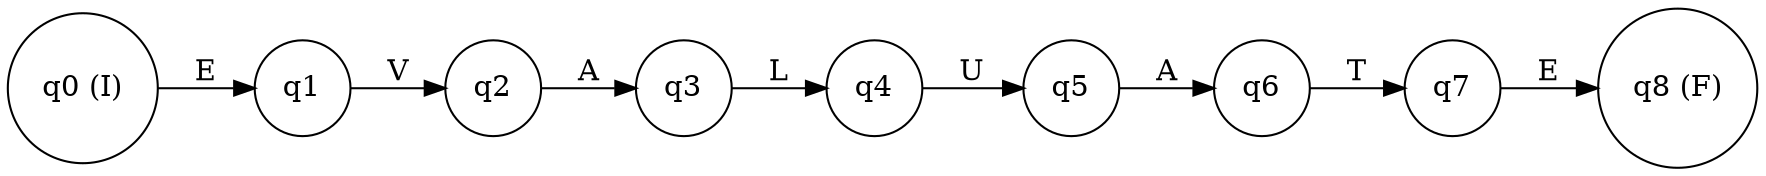 digraph finite_state_machine {
rankdir=LR;
node [shape = circle];
q0 [label="q0 (I)"];
q1 [label="q1"];
q2 [label="q2"];
q3 [label="q3"];
q4 [label="q4"];
q5 [label="q5"];
q6 [label="q6"];
q7 [label="q7"];
q8 [label="q8 (F)"];
q0 -> q1 [label="E"];
q1 -> q2 [label="V"];
q2 -> q3 [label="A"];
q3 -> q4 [label="L"];
q4 -> q5 [label="U"];
q5 -> q6 [label="A"];
q6 -> q7 [label="T"];
q7 -> q8 [label="E"];
}